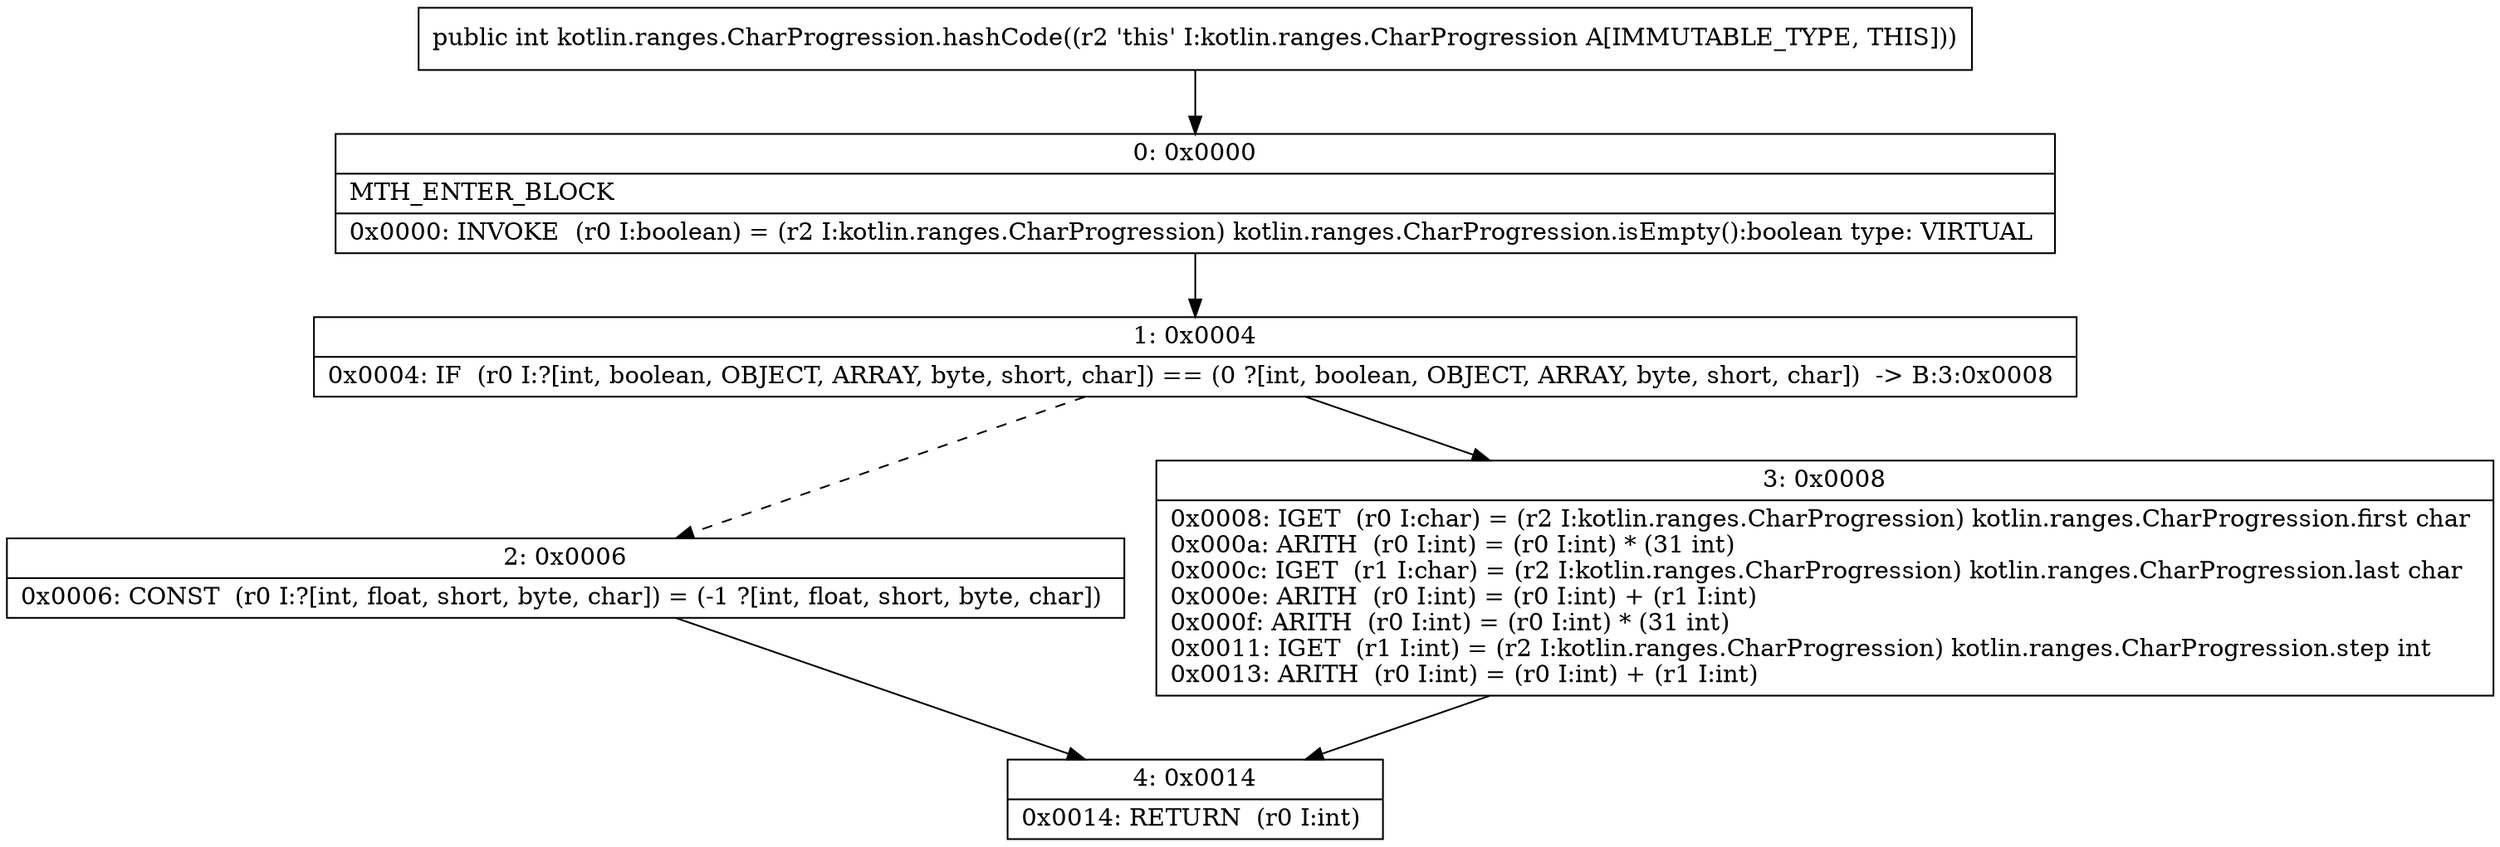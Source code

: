 digraph "CFG forkotlin.ranges.CharProgression.hashCode()I" {
Node_0 [shape=record,label="{0\:\ 0x0000|MTH_ENTER_BLOCK\l|0x0000: INVOKE  (r0 I:boolean) = (r2 I:kotlin.ranges.CharProgression) kotlin.ranges.CharProgression.isEmpty():boolean type: VIRTUAL \l}"];
Node_1 [shape=record,label="{1\:\ 0x0004|0x0004: IF  (r0 I:?[int, boolean, OBJECT, ARRAY, byte, short, char]) == (0 ?[int, boolean, OBJECT, ARRAY, byte, short, char])  \-\> B:3:0x0008 \l}"];
Node_2 [shape=record,label="{2\:\ 0x0006|0x0006: CONST  (r0 I:?[int, float, short, byte, char]) = (\-1 ?[int, float, short, byte, char]) \l}"];
Node_3 [shape=record,label="{3\:\ 0x0008|0x0008: IGET  (r0 I:char) = (r2 I:kotlin.ranges.CharProgression) kotlin.ranges.CharProgression.first char \l0x000a: ARITH  (r0 I:int) = (r0 I:int) * (31 int) \l0x000c: IGET  (r1 I:char) = (r2 I:kotlin.ranges.CharProgression) kotlin.ranges.CharProgression.last char \l0x000e: ARITH  (r0 I:int) = (r0 I:int) + (r1 I:int) \l0x000f: ARITH  (r0 I:int) = (r0 I:int) * (31 int) \l0x0011: IGET  (r1 I:int) = (r2 I:kotlin.ranges.CharProgression) kotlin.ranges.CharProgression.step int \l0x0013: ARITH  (r0 I:int) = (r0 I:int) + (r1 I:int) \l}"];
Node_4 [shape=record,label="{4\:\ 0x0014|0x0014: RETURN  (r0 I:int) \l}"];
MethodNode[shape=record,label="{public int kotlin.ranges.CharProgression.hashCode((r2 'this' I:kotlin.ranges.CharProgression A[IMMUTABLE_TYPE, THIS])) }"];
MethodNode -> Node_0;
Node_0 -> Node_1;
Node_1 -> Node_2[style=dashed];
Node_1 -> Node_3;
Node_2 -> Node_4;
Node_3 -> Node_4;
}

